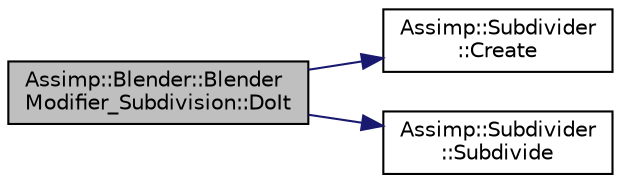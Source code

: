 digraph "Assimp::Blender::BlenderModifier_Subdivision::DoIt"
{
  edge [fontname="Helvetica",fontsize="10",labelfontname="Helvetica",labelfontsize="10"];
  node [fontname="Helvetica",fontsize="10",shape=record];
  rankdir="LR";
  Node1 [label="Assimp::Blender::Blender\lModifier_Subdivision::DoIt",height=0.2,width=0.4,color="black", fillcolor="grey75", style="filled", fontcolor="black"];
  Node1 -> Node2 [color="midnightblue",fontsize="10",style="solid",fontname="Helvetica"];
  Node2 [label="Assimp::Subdivider\l::Create",height=0.2,width=0.4,color="black", fillcolor="white", style="filled",URL="$class_assimp_1_1_subdivider.html#a167b67d07cbc0342b02f476f5825cdd4"];
  Node1 -> Node3 [color="midnightblue",fontsize="10",style="solid",fontname="Helvetica"];
  Node3 [label="Assimp::Subdivider\l::Subdivide",height=0.2,width=0.4,color="black", fillcolor="white", style="filled",URL="$class_assimp_1_1_subdivider.html#a4598b3ead068ae7f49bce239e33ee325"];
}
